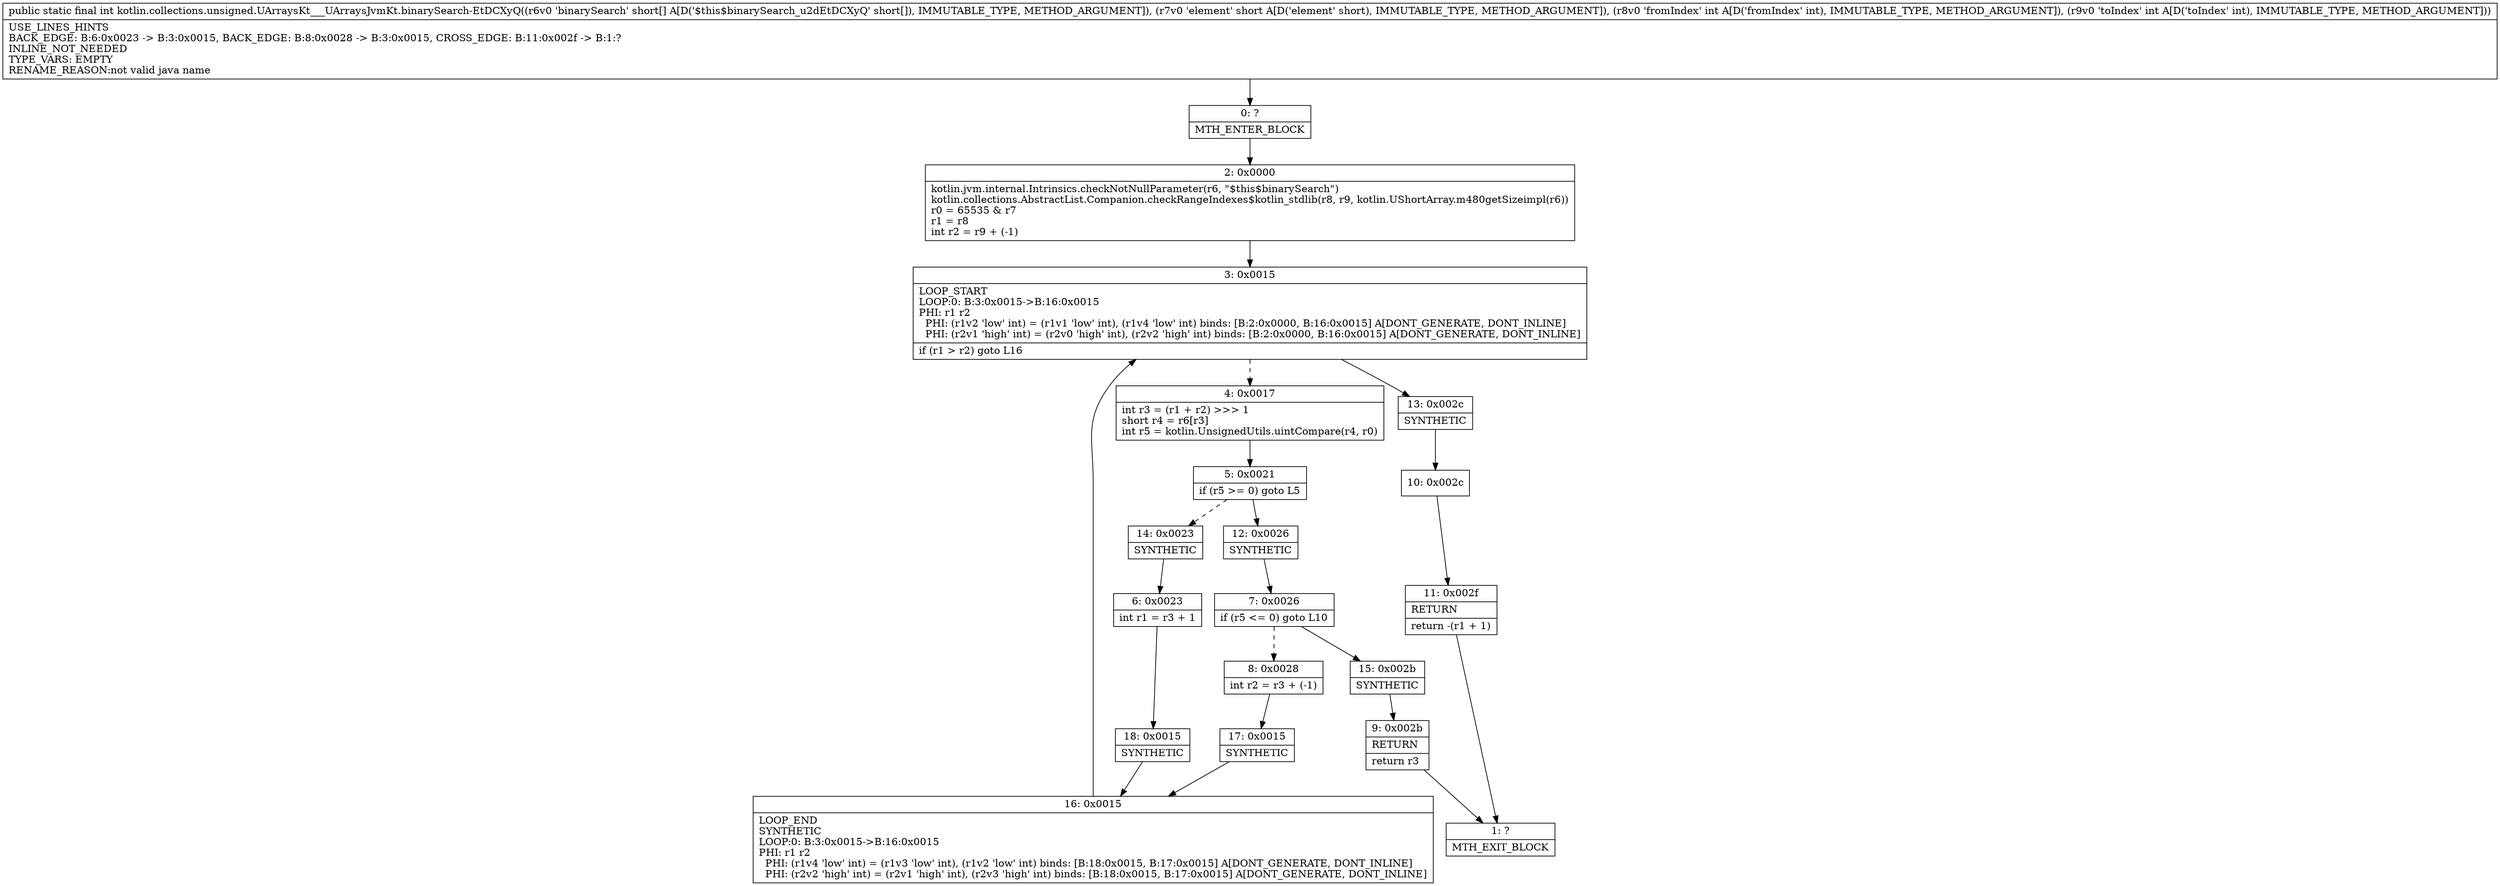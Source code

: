 digraph "CFG forkotlin.collections.unsigned.UArraysKt___UArraysJvmKt.binarySearch\-EtDCXyQ([SSII)I" {
Node_0 [shape=record,label="{0\:\ ?|MTH_ENTER_BLOCK\l}"];
Node_2 [shape=record,label="{2\:\ 0x0000|kotlin.jvm.internal.Intrinsics.checkNotNullParameter(r6, \"$this$binarySearch\")\lkotlin.collections.AbstractList.Companion.checkRangeIndexes$kotlin_stdlib(r8, r9, kotlin.UShortArray.m480getSizeimpl(r6))\lr0 = 65535 & r7\lr1 = r8\lint r2 = r9 + (\-1)\l}"];
Node_3 [shape=record,label="{3\:\ 0x0015|LOOP_START\lLOOP:0: B:3:0x0015\-\>B:16:0x0015\lPHI: r1 r2 \l  PHI: (r1v2 'low' int) = (r1v1 'low' int), (r1v4 'low' int) binds: [B:2:0x0000, B:16:0x0015] A[DONT_GENERATE, DONT_INLINE]\l  PHI: (r2v1 'high' int) = (r2v0 'high' int), (r2v2 'high' int) binds: [B:2:0x0000, B:16:0x0015] A[DONT_GENERATE, DONT_INLINE]\l|if (r1 \> r2) goto L16\l}"];
Node_4 [shape=record,label="{4\:\ 0x0017|int r3 = (r1 + r2) \>\>\> 1\lshort r4 = r6[r3]\lint r5 = kotlin.UnsignedUtils.uintCompare(r4, r0)\l}"];
Node_5 [shape=record,label="{5\:\ 0x0021|if (r5 \>= 0) goto L5\l}"];
Node_12 [shape=record,label="{12\:\ 0x0026|SYNTHETIC\l}"];
Node_7 [shape=record,label="{7\:\ 0x0026|if (r5 \<= 0) goto L10\l}"];
Node_8 [shape=record,label="{8\:\ 0x0028|int r2 = r3 + (\-1)\l}"];
Node_17 [shape=record,label="{17\:\ 0x0015|SYNTHETIC\l}"];
Node_16 [shape=record,label="{16\:\ 0x0015|LOOP_END\lSYNTHETIC\lLOOP:0: B:3:0x0015\-\>B:16:0x0015\lPHI: r1 r2 \l  PHI: (r1v4 'low' int) = (r1v3 'low' int), (r1v2 'low' int) binds: [B:18:0x0015, B:17:0x0015] A[DONT_GENERATE, DONT_INLINE]\l  PHI: (r2v2 'high' int) = (r2v1 'high' int), (r2v3 'high' int) binds: [B:18:0x0015, B:17:0x0015] A[DONT_GENERATE, DONT_INLINE]\l}"];
Node_15 [shape=record,label="{15\:\ 0x002b|SYNTHETIC\l}"];
Node_9 [shape=record,label="{9\:\ 0x002b|RETURN\l|return r3\l}"];
Node_1 [shape=record,label="{1\:\ ?|MTH_EXIT_BLOCK\l}"];
Node_14 [shape=record,label="{14\:\ 0x0023|SYNTHETIC\l}"];
Node_6 [shape=record,label="{6\:\ 0x0023|int r1 = r3 + 1\l}"];
Node_18 [shape=record,label="{18\:\ 0x0015|SYNTHETIC\l}"];
Node_13 [shape=record,label="{13\:\ 0x002c|SYNTHETIC\l}"];
Node_10 [shape=record,label="{10\:\ 0x002c}"];
Node_11 [shape=record,label="{11\:\ 0x002f|RETURN\l|return \-(r1 + 1)\l}"];
MethodNode[shape=record,label="{public static final int kotlin.collections.unsigned.UArraysKt___UArraysJvmKt.binarySearch\-EtDCXyQ((r6v0 'binarySearch' short[] A[D('$this$binarySearch_u2dEtDCXyQ' short[]), IMMUTABLE_TYPE, METHOD_ARGUMENT]), (r7v0 'element' short A[D('element' short), IMMUTABLE_TYPE, METHOD_ARGUMENT]), (r8v0 'fromIndex' int A[D('fromIndex' int), IMMUTABLE_TYPE, METHOD_ARGUMENT]), (r9v0 'toIndex' int A[D('toIndex' int), IMMUTABLE_TYPE, METHOD_ARGUMENT]))  | USE_LINES_HINTS\lBACK_EDGE: B:6:0x0023 \-\> B:3:0x0015, BACK_EDGE: B:8:0x0028 \-\> B:3:0x0015, CROSS_EDGE: B:11:0x002f \-\> B:1:?\lINLINE_NOT_NEEDED\lTYPE_VARS: EMPTY\lRENAME_REASON:not valid java name\l}"];
MethodNode -> Node_0;Node_0 -> Node_2;
Node_2 -> Node_3;
Node_3 -> Node_4[style=dashed];
Node_3 -> Node_13;
Node_4 -> Node_5;
Node_5 -> Node_12;
Node_5 -> Node_14[style=dashed];
Node_12 -> Node_7;
Node_7 -> Node_8[style=dashed];
Node_7 -> Node_15;
Node_8 -> Node_17;
Node_17 -> Node_16;
Node_16 -> Node_3;
Node_15 -> Node_9;
Node_9 -> Node_1;
Node_14 -> Node_6;
Node_6 -> Node_18;
Node_18 -> Node_16;
Node_13 -> Node_10;
Node_10 -> Node_11;
Node_11 -> Node_1;
}

